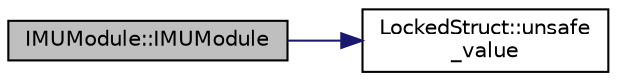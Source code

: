 digraph "IMUModule::IMUModule"
{
  edge [fontname="Helvetica",fontsize="10",labelfontname="Helvetica",labelfontsize="10"];
  node [fontname="Helvetica",fontsize="10",shape=record];
  rankdir="LR";
  Node0 [label="IMUModule::IMUModule",height=0.2,width=0.4,color="black", fillcolor="grey75", style="filled", fontcolor="black"];
  Node0 -> Node1 [color="midnightblue",fontsize="10",style="solid",fontname="Helvetica"];
  Node1 [label="LockedStruct::unsafe\l_value",height=0.2,width=0.4,color="black", fillcolor="white", style="filled",URL="$struct_locked_struct.html#a915c1d48aeaf29c4af2897122ad4b486",tooltip="Bypass the locking system to directly get a pointer to the underlying data. "];
}
